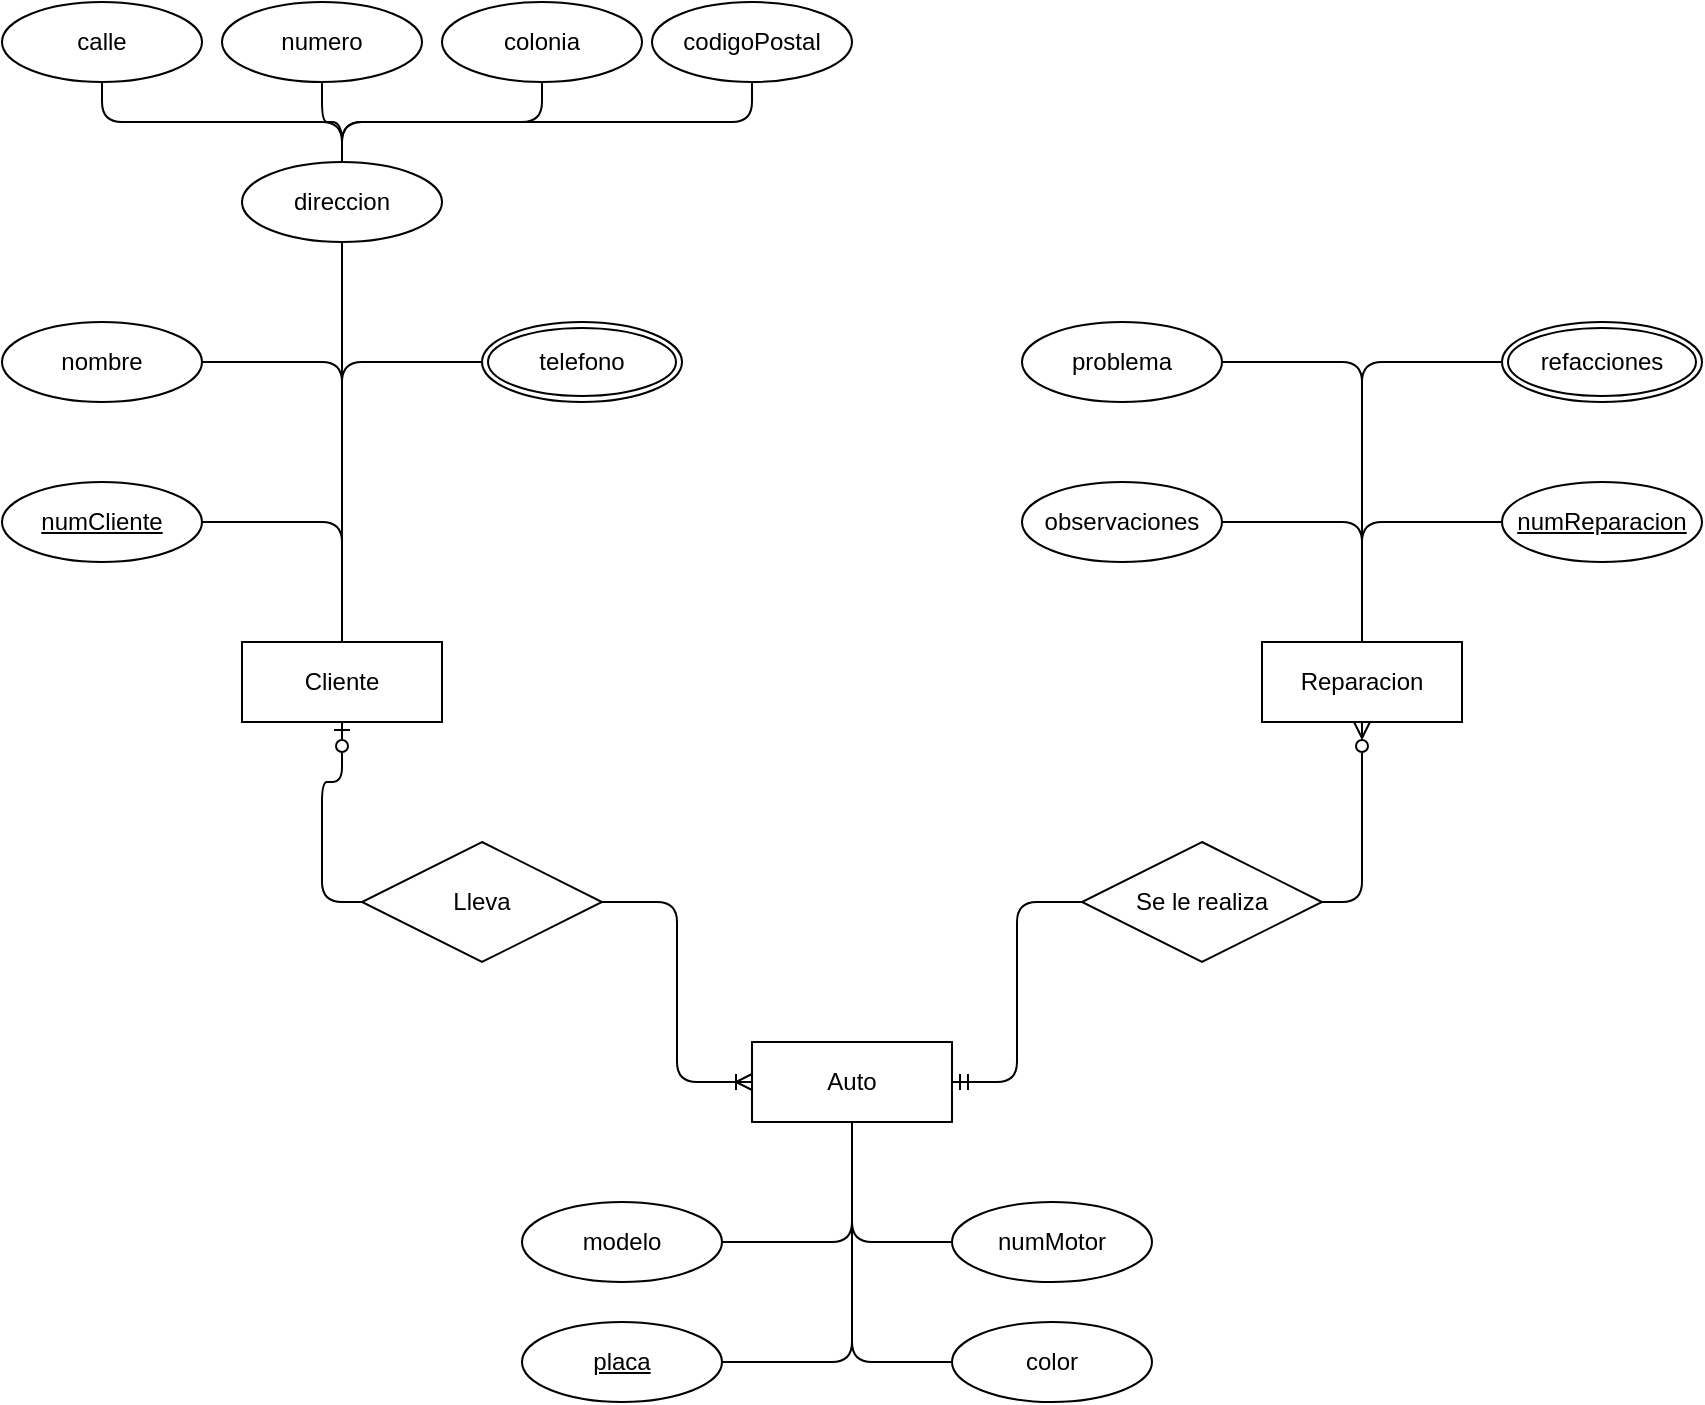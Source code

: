 <mxfile version="24.4.13" type="github">
  <diagram name="Page-1" id="dFoMPFqmiuXSDlFLrBvA">
    <mxGraphModel dx="1434" dy="789" grid="1" gridSize="10" guides="1" tooltips="1" connect="1" arrows="1" fold="1" page="1" pageScale="1" pageWidth="850" pageHeight="1100" math="0" shadow="0">
      <root>
        <mxCell id="0" />
        <mxCell id="1" parent="0" />
        <mxCell id="vuw4ZfPCOJeODHO_FQhW-8" style="edgeStyle=orthogonalEdgeStyle;rounded=1;orthogonalLoop=1;jettySize=auto;html=1;exitX=1;exitY=0.5;exitDx=0;exitDy=0;entryX=0;entryY=0.5;entryDx=0;entryDy=0;endArrow=none;endFill=0;startArrow=ERmandOne;startFill=0;curved=0;" edge="1" parent="1" source="vuw4ZfPCOJeODHO_FQhW-1" target="vuw4ZfPCOJeODHO_FQhW-4">
          <mxGeometry relative="1" as="geometry" />
        </mxCell>
        <mxCell id="vuw4ZfPCOJeODHO_FQhW-30" style="edgeStyle=orthogonalEdgeStyle;rounded=1;orthogonalLoop=1;jettySize=auto;html=1;exitX=0.5;exitY=1;exitDx=0;exitDy=0;entryX=1;entryY=0.5;entryDx=0;entryDy=0;curved=0;endArrow=none;endFill=0;" edge="1" parent="1" source="vuw4ZfPCOJeODHO_FQhW-1" target="vuw4ZfPCOJeODHO_FQhW-29">
          <mxGeometry relative="1" as="geometry" />
        </mxCell>
        <mxCell id="vuw4ZfPCOJeODHO_FQhW-31" style="edgeStyle=orthogonalEdgeStyle;rounded=1;orthogonalLoop=1;jettySize=auto;html=1;exitX=0.5;exitY=1;exitDx=0;exitDy=0;entryX=0;entryY=0.5;entryDx=0;entryDy=0;curved=0;endArrow=none;endFill=0;" edge="1" parent="1" source="vuw4ZfPCOJeODHO_FQhW-1" target="vuw4ZfPCOJeODHO_FQhW-27">
          <mxGeometry relative="1" as="geometry" />
        </mxCell>
        <mxCell id="vuw4ZfPCOJeODHO_FQhW-32" style="edgeStyle=orthogonalEdgeStyle;rounded=1;orthogonalLoop=1;jettySize=auto;html=1;exitX=0.5;exitY=1;exitDx=0;exitDy=0;entryX=1;entryY=0.5;entryDx=0;entryDy=0;curved=0;endArrow=none;endFill=0;" edge="1" parent="1" source="vuw4ZfPCOJeODHO_FQhW-1" target="vuw4ZfPCOJeODHO_FQhW-26">
          <mxGeometry relative="1" as="geometry" />
        </mxCell>
        <mxCell id="vuw4ZfPCOJeODHO_FQhW-33" style="edgeStyle=orthogonalEdgeStyle;rounded=1;orthogonalLoop=1;jettySize=auto;html=1;exitX=0.5;exitY=1;exitDx=0;exitDy=0;entryX=0;entryY=0.5;entryDx=0;entryDy=0;curved=0;endArrow=none;endFill=0;" edge="1" parent="1" source="vuw4ZfPCOJeODHO_FQhW-1" target="vuw4ZfPCOJeODHO_FQhW-28">
          <mxGeometry relative="1" as="geometry" />
        </mxCell>
        <mxCell id="vuw4ZfPCOJeODHO_FQhW-1" value="Auto" style="whiteSpace=wrap;html=1;align=center;" vertex="1" parent="1">
          <mxGeometry x="375" y="560" width="100" height="40" as="geometry" />
        </mxCell>
        <mxCell id="vuw4ZfPCOJeODHO_FQhW-38" style="edgeStyle=orthogonalEdgeStyle;rounded=1;orthogonalLoop=1;jettySize=auto;html=1;exitX=0.5;exitY=0;exitDx=0;exitDy=0;entryX=1;entryY=0.5;entryDx=0;entryDy=0;curved=0;endArrow=none;endFill=0;" edge="1" parent="1" source="vuw4ZfPCOJeODHO_FQhW-2" target="vuw4ZfPCOJeODHO_FQhW-37">
          <mxGeometry relative="1" as="geometry" />
        </mxCell>
        <mxCell id="vuw4ZfPCOJeODHO_FQhW-39" style="edgeStyle=orthogonalEdgeStyle;rounded=1;orthogonalLoop=1;jettySize=auto;html=1;exitX=0.5;exitY=0;exitDx=0;exitDy=0;entryX=0;entryY=0.5;entryDx=0;entryDy=0;curved=0;endArrow=none;endFill=0;" edge="1" parent="1" source="vuw4ZfPCOJeODHO_FQhW-2" target="vuw4ZfPCOJeODHO_FQhW-34">
          <mxGeometry relative="1" as="geometry" />
        </mxCell>
        <mxCell id="vuw4ZfPCOJeODHO_FQhW-40" style="edgeStyle=orthogonalEdgeStyle;rounded=1;orthogonalLoop=1;jettySize=auto;html=1;exitX=0.5;exitY=0;exitDx=0;exitDy=0;entryX=1;entryY=0.5;entryDx=0;entryDy=0;curved=0;endArrow=none;endFill=0;" edge="1" parent="1" source="vuw4ZfPCOJeODHO_FQhW-2" target="vuw4ZfPCOJeODHO_FQhW-36">
          <mxGeometry relative="1" as="geometry" />
        </mxCell>
        <mxCell id="vuw4ZfPCOJeODHO_FQhW-41" style="edgeStyle=orthogonalEdgeStyle;rounded=1;orthogonalLoop=1;jettySize=auto;html=1;exitX=0.5;exitY=0;exitDx=0;exitDy=0;entryX=0;entryY=0.5;entryDx=0;entryDy=0;curved=0;endArrow=none;endFill=0;" edge="1" parent="1" source="vuw4ZfPCOJeODHO_FQhW-2" target="vuw4ZfPCOJeODHO_FQhW-35">
          <mxGeometry relative="1" as="geometry" />
        </mxCell>
        <mxCell id="vuw4ZfPCOJeODHO_FQhW-2" value="Reparacion" style="whiteSpace=wrap;html=1;align=center;" vertex="1" parent="1">
          <mxGeometry x="630" y="360" width="100" height="40" as="geometry" />
        </mxCell>
        <mxCell id="vuw4ZfPCOJeODHO_FQhW-6" style="edgeStyle=orthogonalEdgeStyle;rounded=1;orthogonalLoop=1;jettySize=auto;html=1;exitX=0.5;exitY=1;exitDx=0;exitDy=0;entryX=0;entryY=0.5;entryDx=0;entryDy=0;curved=0;startArrow=ERzeroToOne;startFill=0;endArrow=none;endFill=0;" edge="1" parent="1" source="vuw4ZfPCOJeODHO_FQhW-3" target="vuw4ZfPCOJeODHO_FQhW-5">
          <mxGeometry relative="1" as="geometry" />
        </mxCell>
        <mxCell id="vuw4ZfPCOJeODHO_FQhW-18" style="edgeStyle=orthogonalEdgeStyle;rounded=1;orthogonalLoop=1;jettySize=auto;html=1;exitX=0.5;exitY=0;exitDx=0;exitDy=0;entryX=1;entryY=0.5;entryDx=0;entryDy=0;curved=0;endArrow=none;endFill=0;" edge="1" parent="1" source="vuw4ZfPCOJeODHO_FQhW-3" target="vuw4ZfPCOJeODHO_FQhW-10">
          <mxGeometry relative="1" as="geometry" />
        </mxCell>
        <mxCell id="vuw4ZfPCOJeODHO_FQhW-19" style="edgeStyle=orthogonalEdgeStyle;rounded=1;orthogonalLoop=1;jettySize=auto;html=1;exitX=0.5;exitY=0;exitDx=0;exitDy=0;entryX=1;entryY=0.5;entryDx=0;entryDy=0;curved=0;endArrow=none;endFill=0;" edge="1" parent="1" source="vuw4ZfPCOJeODHO_FQhW-3" target="vuw4ZfPCOJeODHO_FQhW-12">
          <mxGeometry relative="1" as="geometry" />
        </mxCell>
        <mxCell id="vuw4ZfPCOJeODHO_FQhW-20" style="edgeStyle=orthogonalEdgeStyle;rounded=1;orthogonalLoop=1;jettySize=auto;html=1;exitX=0.5;exitY=0;exitDx=0;exitDy=0;entryX=0.5;entryY=1;entryDx=0;entryDy=0;curved=0;endArrow=none;endFill=0;" edge="1" parent="1" source="vuw4ZfPCOJeODHO_FQhW-3" target="vuw4ZfPCOJeODHO_FQhW-11">
          <mxGeometry relative="1" as="geometry" />
        </mxCell>
        <mxCell id="vuw4ZfPCOJeODHO_FQhW-21" style="edgeStyle=orthogonalEdgeStyle;rounded=1;orthogonalLoop=1;jettySize=auto;html=1;exitX=0.5;exitY=0;exitDx=0;exitDy=0;entryX=0;entryY=0.5;entryDx=0;entryDy=0;curved=0;endArrow=none;endFill=0;" edge="1" parent="1" source="vuw4ZfPCOJeODHO_FQhW-3" target="vuw4ZfPCOJeODHO_FQhW-13">
          <mxGeometry relative="1" as="geometry" />
        </mxCell>
        <mxCell id="vuw4ZfPCOJeODHO_FQhW-3" value="Cliente" style="whiteSpace=wrap;html=1;align=center;" vertex="1" parent="1">
          <mxGeometry x="120" y="360" width="100" height="40" as="geometry" />
        </mxCell>
        <mxCell id="vuw4ZfPCOJeODHO_FQhW-9" style="edgeStyle=orthogonalEdgeStyle;rounded=1;orthogonalLoop=1;jettySize=auto;html=1;exitX=1;exitY=0.5;exitDx=0;exitDy=0;entryX=0.5;entryY=1;entryDx=0;entryDy=0;endArrow=ERzeroToMany;endFill=0;curved=0;" edge="1" parent="1" source="vuw4ZfPCOJeODHO_FQhW-4" target="vuw4ZfPCOJeODHO_FQhW-2">
          <mxGeometry relative="1" as="geometry" />
        </mxCell>
        <mxCell id="vuw4ZfPCOJeODHO_FQhW-4" value="Se le realiza" style="shape=rhombus;perimeter=rhombusPerimeter;whiteSpace=wrap;html=1;align=center;" vertex="1" parent="1">
          <mxGeometry x="540" y="460" width="120" height="60" as="geometry" />
        </mxCell>
        <mxCell id="vuw4ZfPCOJeODHO_FQhW-7" style="edgeStyle=orthogonalEdgeStyle;rounded=1;orthogonalLoop=1;jettySize=auto;html=1;exitX=1;exitY=0.5;exitDx=0;exitDy=0;entryX=0;entryY=0.5;entryDx=0;entryDy=0;endArrow=ERoneToMany;endFill=0;curved=0;" edge="1" parent="1" source="vuw4ZfPCOJeODHO_FQhW-5" target="vuw4ZfPCOJeODHO_FQhW-1">
          <mxGeometry relative="1" as="geometry" />
        </mxCell>
        <mxCell id="vuw4ZfPCOJeODHO_FQhW-5" value="Lleva" style="shape=rhombus;perimeter=rhombusPerimeter;whiteSpace=wrap;html=1;align=center;" vertex="1" parent="1">
          <mxGeometry x="180" y="460" width="120" height="60" as="geometry" />
        </mxCell>
        <mxCell id="vuw4ZfPCOJeODHO_FQhW-10" value="numCliente" style="ellipse;whiteSpace=wrap;html=1;align=center;fontStyle=4;" vertex="1" parent="1">
          <mxGeometry y="280" width="100" height="40" as="geometry" />
        </mxCell>
        <mxCell id="vuw4ZfPCOJeODHO_FQhW-22" style="edgeStyle=orthogonalEdgeStyle;rounded=1;orthogonalLoop=1;jettySize=auto;html=1;exitX=0.5;exitY=0;exitDx=0;exitDy=0;entryX=0.5;entryY=1;entryDx=0;entryDy=0;curved=0;endArrow=none;endFill=0;" edge="1" parent="1" source="vuw4ZfPCOJeODHO_FQhW-11" target="vuw4ZfPCOJeODHO_FQhW-17">
          <mxGeometry relative="1" as="geometry" />
        </mxCell>
        <mxCell id="vuw4ZfPCOJeODHO_FQhW-23" style="edgeStyle=orthogonalEdgeStyle;rounded=1;orthogonalLoop=1;jettySize=auto;html=1;exitX=0.5;exitY=0;exitDx=0;exitDy=0;entryX=0.5;entryY=1;entryDx=0;entryDy=0;curved=0;endArrow=none;endFill=0;" edge="1" parent="1" source="vuw4ZfPCOJeODHO_FQhW-11" target="vuw4ZfPCOJeODHO_FQhW-16">
          <mxGeometry relative="1" as="geometry" />
        </mxCell>
        <mxCell id="vuw4ZfPCOJeODHO_FQhW-24" style="edgeStyle=orthogonalEdgeStyle;rounded=1;orthogonalLoop=1;jettySize=auto;html=1;exitX=0.5;exitY=0;exitDx=0;exitDy=0;entryX=0.5;entryY=1;entryDx=0;entryDy=0;curved=0;endArrow=none;endFill=0;" edge="1" parent="1" source="vuw4ZfPCOJeODHO_FQhW-11" target="vuw4ZfPCOJeODHO_FQhW-15">
          <mxGeometry relative="1" as="geometry" />
        </mxCell>
        <mxCell id="vuw4ZfPCOJeODHO_FQhW-25" style="edgeStyle=orthogonalEdgeStyle;rounded=1;orthogonalLoop=1;jettySize=auto;html=1;exitX=0.5;exitY=0;exitDx=0;exitDy=0;entryX=0.5;entryY=1;entryDx=0;entryDy=0;curved=0;endArrow=none;endFill=0;" edge="1" parent="1" source="vuw4ZfPCOJeODHO_FQhW-11" target="vuw4ZfPCOJeODHO_FQhW-14">
          <mxGeometry relative="1" as="geometry" />
        </mxCell>
        <mxCell id="vuw4ZfPCOJeODHO_FQhW-11" value="direccion" style="ellipse;whiteSpace=wrap;html=1;align=center;" vertex="1" parent="1">
          <mxGeometry x="120" y="120" width="100" height="40" as="geometry" />
        </mxCell>
        <mxCell id="vuw4ZfPCOJeODHO_FQhW-12" value="nombre" style="ellipse;whiteSpace=wrap;html=1;align=center;" vertex="1" parent="1">
          <mxGeometry y="200" width="100" height="40" as="geometry" />
        </mxCell>
        <mxCell id="vuw4ZfPCOJeODHO_FQhW-13" value="telefono" style="ellipse;shape=doubleEllipse;margin=3;whiteSpace=wrap;html=1;align=center;" vertex="1" parent="1">
          <mxGeometry x="240" y="200" width="100" height="40" as="geometry" />
        </mxCell>
        <mxCell id="vuw4ZfPCOJeODHO_FQhW-14" value="codigoPostal" style="ellipse;whiteSpace=wrap;html=1;align=center;" vertex="1" parent="1">
          <mxGeometry x="325" y="40" width="100" height="40" as="geometry" />
        </mxCell>
        <mxCell id="vuw4ZfPCOJeODHO_FQhW-15" value="colonia" style="ellipse;whiteSpace=wrap;html=1;align=center;" vertex="1" parent="1">
          <mxGeometry x="220" y="40" width="100" height="40" as="geometry" />
        </mxCell>
        <mxCell id="vuw4ZfPCOJeODHO_FQhW-16" value="numero" style="ellipse;whiteSpace=wrap;html=1;align=center;" vertex="1" parent="1">
          <mxGeometry x="110" y="40" width="100" height="40" as="geometry" />
        </mxCell>
        <mxCell id="vuw4ZfPCOJeODHO_FQhW-17" value="calle" style="ellipse;whiteSpace=wrap;html=1;align=center;" vertex="1" parent="1">
          <mxGeometry y="40" width="100" height="40" as="geometry" />
        </mxCell>
        <mxCell id="vuw4ZfPCOJeODHO_FQhW-26" value="placa" style="ellipse;whiteSpace=wrap;html=1;align=center;fontStyle=4;" vertex="1" parent="1">
          <mxGeometry x="260" y="700" width="100" height="40" as="geometry" />
        </mxCell>
        <mxCell id="vuw4ZfPCOJeODHO_FQhW-27" value="numMotor" style="ellipse;whiteSpace=wrap;html=1;align=center;" vertex="1" parent="1">
          <mxGeometry x="475" y="640" width="100" height="40" as="geometry" />
        </mxCell>
        <mxCell id="vuw4ZfPCOJeODHO_FQhW-28" value="color" style="ellipse;whiteSpace=wrap;html=1;align=center;" vertex="1" parent="1">
          <mxGeometry x="475" y="700" width="100" height="40" as="geometry" />
        </mxCell>
        <mxCell id="vuw4ZfPCOJeODHO_FQhW-29" value="modelo" style="ellipse;whiteSpace=wrap;html=1;align=center;" vertex="1" parent="1">
          <mxGeometry x="260" y="640" width="100" height="40" as="geometry" />
        </mxCell>
        <mxCell id="vuw4ZfPCOJeODHO_FQhW-34" value="numReparacion" style="ellipse;whiteSpace=wrap;html=1;align=center;fontStyle=4;" vertex="1" parent="1">
          <mxGeometry x="750" y="280" width="100" height="40" as="geometry" />
        </mxCell>
        <mxCell id="vuw4ZfPCOJeODHO_FQhW-35" value="refacciones" style="ellipse;shape=doubleEllipse;margin=3;whiteSpace=wrap;html=1;align=center;" vertex="1" parent="1">
          <mxGeometry x="750" y="200" width="100" height="40" as="geometry" />
        </mxCell>
        <mxCell id="vuw4ZfPCOJeODHO_FQhW-36" value="problema" style="ellipse;whiteSpace=wrap;html=1;align=center;" vertex="1" parent="1">
          <mxGeometry x="510" y="200" width="100" height="40" as="geometry" />
        </mxCell>
        <mxCell id="vuw4ZfPCOJeODHO_FQhW-37" value="observaciones" style="ellipse;whiteSpace=wrap;html=1;align=center;" vertex="1" parent="1">
          <mxGeometry x="510" y="280" width="100" height="40" as="geometry" />
        </mxCell>
      </root>
    </mxGraphModel>
  </diagram>
</mxfile>
